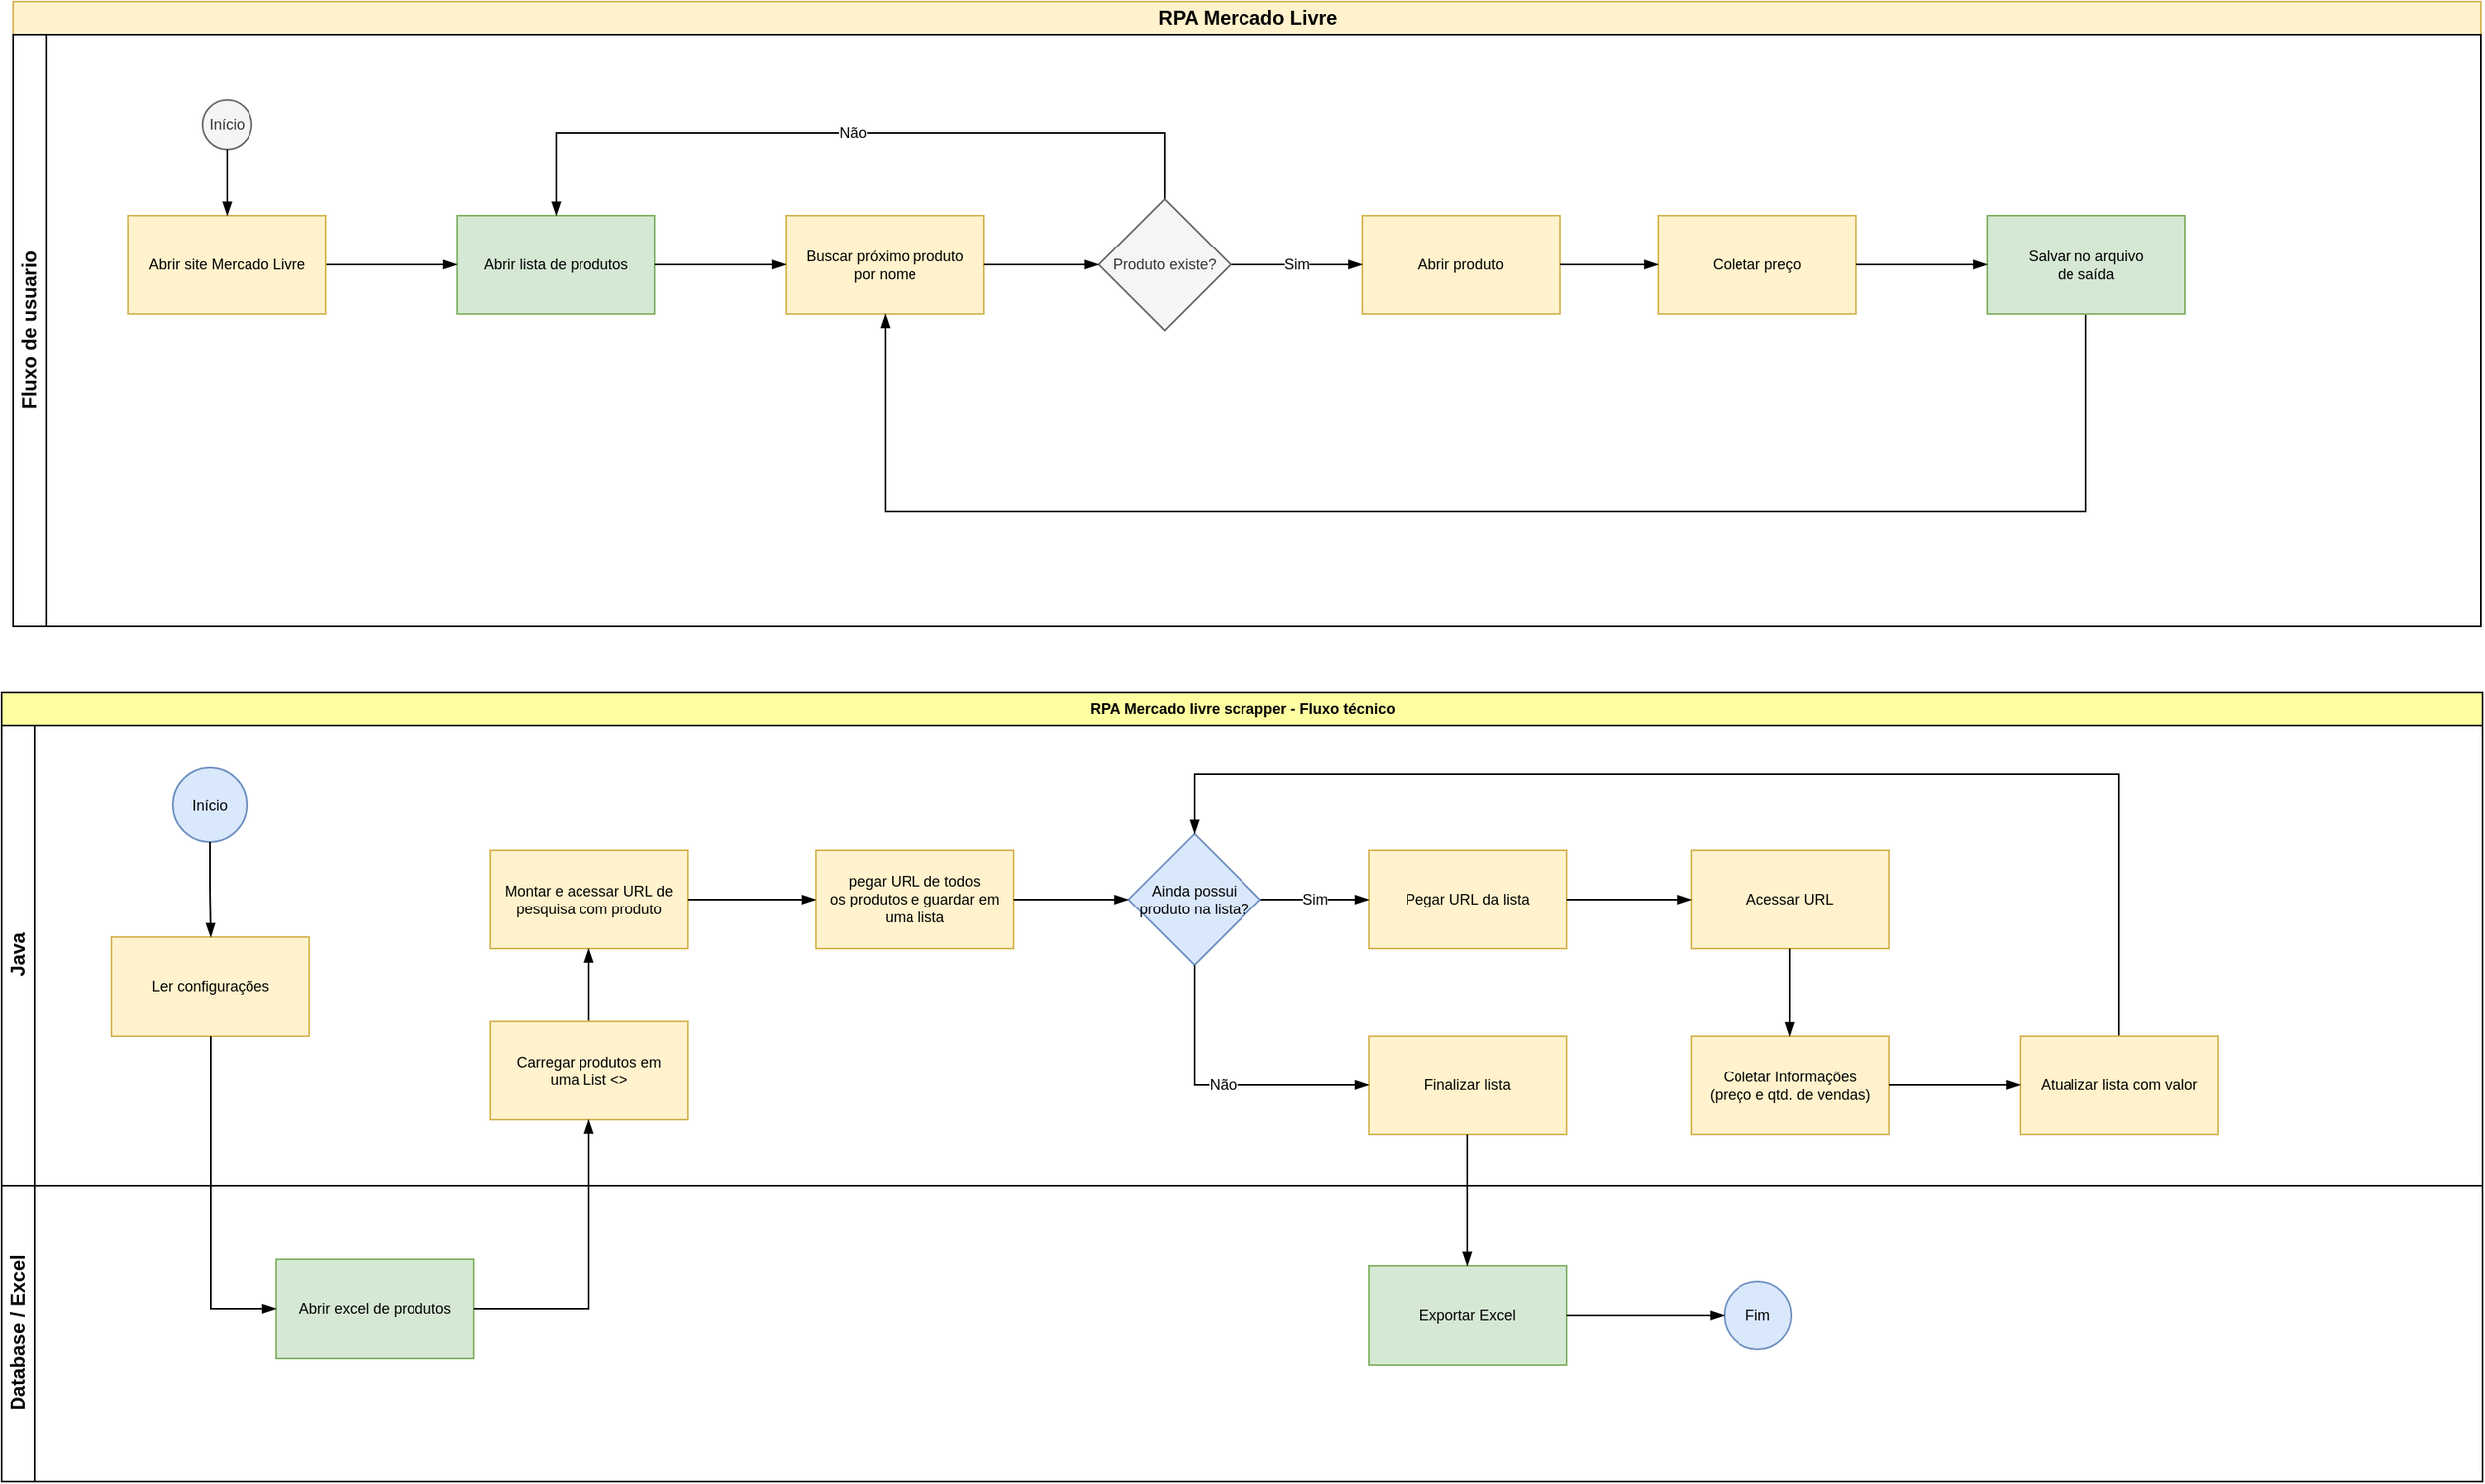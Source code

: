 <mxfile version="14.4.4" type="device"><diagram id="BO5vyU3b3o1w6_w5PiGU" name="Page-1"><mxGraphModel dx="2610" dy="1009" grid="1" gridSize="10" guides="1" tooltips="1" connect="1" arrows="1" fold="1" page="1" pageScale="1" pageWidth="827" pageHeight="1169" math="0" shadow="0"><root><mxCell id="0"/><mxCell id="1" parent="0"/><mxCell id="1NBbghI9bUqOljrwE6Go-1" value="RPA Mercado Livre" style="swimlane;html=1;childLayout=stackLayout;resizeParent=1;resizeParentMax=0;horizontal=1;startSize=20;horizontalStack=0;fillColor=#fff2cc;strokeColor=#d6b656;" vertex="1" parent="1"><mxGeometry x="-660" y="140" width="1500" height="380" as="geometry"/></mxCell><mxCell id="1NBbghI9bUqOljrwE6Go-2" value="Fluxo de usuario" style="swimlane;html=1;startSize=20;horizontal=0;" vertex="1" parent="1NBbghI9bUqOljrwE6Go-1"><mxGeometry y="20" width="1500" height="360" as="geometry"/></mxCell><mxCell id="1NBbghI9bUqOljrwE6Go-6" value="Início" style="ellipse;whiteSpace=wrap;html=1;fillColor=#f5f5f5;fontSize=9;strokeColor=#666666;fontColor=#333333;" vertex="1" parent="1NBbghI9bUqOljrwE6Go-2"><mxGeometry x="115" y="40" width="30" height="30" as="geometry"/></mxCell><mxCell id="1NBbghI9bUqOljrwE6Go-9" value="Abrir lista de produtos" style="whiteSpace=wrap;html=1;fontSize=9;fillColor=#d5e8d4;strokeColor=#82b366;" vertex="1" parent="1NBbghI9bUqOljrwE6Go-2"><mxGeometry x="270" y="110" width="120" height="60" as="geometry"/></mxCell><mxCell id="1NBbghI9bUqOljrwE6Go-12" value="Buscar próximo produto &lt;br&gt;por nome" style="whiteSpace=wrap;html=1;fontSize=9;fillColor=#fff2cc;strokeColor=#d6b656;" vertex="1" parent="1NBbghI9bUqOljrwE6Go-2"><mxGeometry x="470" y="110" width="120" height="60" as="geometry"/></mxCell><mxCell id="1NBbghI9bUqOljrwE6Go-13" value="" style="edgeStyle=orthogonalEdgeStyle;rounded=0;orthogonalLoop=1;jettySize=auto;html=1;endArrow=blockThin;endFill=1;fontSize=9;" edge="1" parent="1NBbghI9bUqOljrwE6Go-2" source="1NBbghI9bUqOljrwE6Go-9" target="1NBbghI9bUqOljrwE6Go-12"><mxGeometry relative="1" as="geometry"/></mxCell><mxCell id="1NBbghI9bUqOljrwE6Go-16" value="Abrir produto" style="whiteSpace=wrap;html=1;fontSize=9;fillColor=#fff2cc;strokeColor=#d6b656;" vertex="1" parent="1NBbghI9bUqOljrwE6Go-2"><mxGeometry x="820" y="110" width="120" height="60" as="geometry"/></mxCell><mxCell id="1NBbghI9bUqOljrwE6Go-17" value="Sim" style="edgeStyle=orthogonalEdgeStyle;rounded=0;orthogonalLoop=1;jettySize=auto;html=1;endArrow=blockThin;endFill=1;fontSize=9;exitX=1;exitY=0.5;exitDx=0;exitDy=0;" edge="1" parent="1NBbghI9bUqOljrwE6Go-2" source="1NBbghI9bUqOljrwE6Go-21" target="1NBbghI9bUqOljrwE6Go-16"><mxGeometry relative="1" as="geometry"><mxPoint x="780" y="140" as="sourcePoint"/></mxGeometry></mxCell><mxCell id="1NBbghI9bUqOljrwE6Go-20" style="edgeStyle=orthogonalEdgeStyle;rounded=0;orthogonalLoop=1;jettySize=auto;html=1;exitX=1;exitY=0.5;exitDx=0;exitDy=0;entryX=0;entryY=0.5;entryDx=0;entryDy=0;endArrow=blockThin;endFill=1;fontSize=9;" edge="1" parent="1NBbghI9bUqOljrwE6Go-2" source="1NBbghI9bUqOljrwE6Go-18" target="1NBbghI9bUqOljrwE6Go-9"><mxGeometry relative="1" as="geometry"/></mxCell><mxCell id="1NBbghI9bUqOljrwE6Go-18" value="Abrir site Mercado Livre" style="whiteSpace=wrap;html=1;fontSize=9;fillColor=#fff2cc;strokeColor=#d6b656;" vertex="1" parent="1NBbghI9bUqOljrwE6Go-2"><mxGeometry x="70" y="110" width="120" height="60" as="geometry"/></mxCell><mxCell id="1NBbghI9bUqOljrwE6Go-19" value="" style="edgeStyle=orthogonalEdgeStyle;rounded=0;orthogonalLoop=1;jettySize=auto;html=1;endArrow=blockThin;endFill=1;fontSize=9;" edge="1" parent="1NBbghI9bUqOljrwE6Go-2" source="1NBbghI9bUqOljrwE6Go-6" target="1NBbghI9bUqOljrwE6Go-18"><mxGeometry relative="1" as="geometry"/></mxCell><mxCell id="1NBbghI9bUqOljrwE6Go-23" value="Não" style="edgeStyle=orthogonalEdgeStyle;rounded=0;orthogonalLoop=1;jettySize=auto;html=1;endArrow=blockThin;endFill=1;fontSize=9;exitX=0.5;exitY=0;exitDx=0;exitDy=0;entryX=0.5;entryY=0;entryDx=0;entryDy=0;" edge="1" parent="1NBbghI9bUqOljrwE6Go-2" source="1NBbghI9bUqOljrwE6Go-21" target="1NBbghI9bUqOljrwE6Go-9"><mxGeometry relative="1" as="geometry"><mxPoint x="710" y="90" as="sourcePoint"/><mxPoint x="310" y="80" as="targetPoint"/><Array as="points"><mxPoint x="700" y="60"/><mxPoint x="330" y="60"/></Array></mxGeometry></mxCell><mxCell id="1NBbghI9bUqOljrwE6Go-21" value="Produto existe?" style="rhombus;whiteSpace=wrap;html=1;fontSize=9;fillColor=#f5f5f5;strokeColor=#666666;fontColor=#333333;" vertex="1" parent="1NBbghI9bUqOljrwE6Go-2"><mxGeometry x="660" y="100" width="80" height="80" as="geometry"/></mxCell><mxCell id="1NBbghI9bUqOljrwE6Go-22" value="" style="edgeStyle=orthogonalEdgeStyle;rounded=0;orthogonalLoop=1;jettySize=auto;html=1;endArrow=blockThin;endFill=1;fontSize=9;" edge="1" parent="1NBbghI9bUqOljrwE6Go-2" source="1NBbghI9bUqOljrwE6Go-12" target="1NBbghI9bUqOljrwE6Go-21"><mxGeometry relative="1" as="geometry"/></mxCell><mxCell id="1NBbghI9bUqOljrwE6Go-24" value="Coletar preço" style="whiteSpace=wrap;html=1;fontSize=9;fillColor=#fff2cc;strokeColor=#d6b656;" vertex="1" parent="1NBbghI9bUqOljrwE6Go-2"><mxGeometry x="1000" y="110" width="120" height="60" as="geometry"/></mxCell><mxCell id="1NBbghI9bUqOljrwE6Go-25" value="" style="edgeStyle=orthogonalEdgeStyle;rounded=0;orthogonalLoop=1;jettySize=auto;html=1;endArrow=blockThin;endFill=1;fontSize=9;" edge="1" parent="1NBbghI9bUqOljrwE6Go-2" source="1NBbghI9bUqOljrwE6Go-16" target="1NBbghI9bUqOljrwE6Go-24"><mxGeometry relative="1" as="geometry"/></mxCell><mxCell id="1NBbghI9bUqOljrwE6Go-28" style="edgeStyle=orthogonalEdgeStyle;rounded=0;orthogonalLoop=1;jettySize=auto;html=1;exitX=0.5;exitY=1;exitDx=0;exitDy=0;endArrow=blockThin;endFill=1;fontSize=9;entryX=0.5;entryY=1;entryDx=0;entryDy=0;" edge="1" parent="1" source="1NBbghI9bUqOljrwE6Go-26" target="1NBbghI9bUqOljrwE6Go-12"><mxGeometry relative="1" as="geometry"><mxPoint x="-130" y="370" as="targetPoint"/><Array as="points"><mxPoint x="600" y="450"/><mxPoint x="-130" y="450"/></Array></mxGeometry></mxCell><mxCell id="1NBbghI9bUqOljrwE6Go-26" value="Salvar no arquivo &lt;br&gt;de saída" style="whiteSpace=wrap;html=1;fontSize=9;fillColor=#d5e8d4;strokeColor=#82b366;" vertex="1" parent="1"><mxGeometry x="540" y="270" width="120" height="60" as="geometry"/></mxCell><mxCell id="1NBbghI9bUqOljrwE6Go-27" value="" style="edgeStyle=orthogonalEdgeStyle;rounded=0;orthogonalLoop=1;jettySize=auto;html=1;endArrow=blockThin;endFill=1;fontSize=9;" edge="1" parent="1" source="1NBbghI9bUqOljrwE6Go-24" target="1NBbghI9bUqOljrwE6Go-26"><mxGeometry relative="1" as="geometry"/></mxCell><mxCell id="1NBbghI9bUqOljrwE6Go-66" value="RPA Mercado livre scrapper - Fluxo técnico" style="swimlane;html=1;childLayout=stackLayout;resizeParent=1;resizeParentMax=0;horizontal=1;startSize=20;horizontalStack=0;fillColor=#FFFFA1;gradientColor=none;fontSize=9;" vertex="1" parent="1"><mxGeometry x="-667" y="560" width="1508" height="480" as="geometry"/></mxCell><mxCell id="1NBbghI9bUqOljrwE6Go-67" value="Java" style="swimlane;html=1;startSize=20;horizontal=0;" vertex="1" parent="1NBbghI9bUqOljrwE6Go-66"><mxGeometry y="20" width="1508" height="280" as="geometry"/></mxCell><mxCell id="1NBbghI9bUqOljrwE6Go-70" value="Início" style="ellipse;whiteSpace=wrap;html=1;fillColor=#dae8fc;fontSize=9;strokeColor=#6c8ebf;" vertex="1" parent="1NBbghI9bUqOljrwE6Go-67"><mxGeometry x="104" y="26" width="45" height="45" as="geometry"/></mxCell><mxCell id="1NBbghI9bUqOljrwE6Go-71" value="Ler configurações" style="whiteSpace=wrap;html=1;fontSize=9;strokeColor=#d6b656;fillColor=#fff2cc;" vertex="1" parent="1NBbghI9bUqOljrwE6Go-67"><mxGeometry x="67" y="129" width="120" height="60" as="geometry"/></mxCell><mxCell id="1NBbghI9bUqOljrwE6Go-72" value="" style="edgeStyle=orthogonalEdgeStyle;rounded=0;orthogonalLoop=1;jettySize=auto;html=1;endArrow=blockThin;endFill=1;fontSize=9;exitX=0.5;exitY=1;exitDx=0;exitDy=0;" edge="1" parent="1NBbghI9bUqOljrwE6Go-67" source="1NBbghI9bUqOljrwE6Go-70" target="1NBbghI9bUqOljrwE6Go-71"><mxGeometry relative="1" as="geometry"><mxPoint x="127" y="76" as="sourcePoint"/></mxGeometry></mxCell><mxCell id="1NBbghI9bUqOljrwE6Go-74" value="Montar e acessar URL de &lt;br&gt;pesquisa com produto" style="whiteSpace=wrap;html=1;fontSize=9;strokeColor=#d6b656;fillColor=#fff2cc;" vertex="1" parent="1NBbghI9bUqOljrwE6Go-67"><mxGeometry x="297" y="76" width="120" height="60" as="geometry"/></mxCell><mxCell id="1NBbghI9bUqOljrwE6Go-76" value="pegar URL de todos &lt;br&gt;os produtos e guardar em uma lista" style="whiteSpace=wrap;html=1;fontSize=9;strokeColor=#d6b656;fillColor=#fff2cc;" vertex="1" parent="1NBbghI9bUqOljrwE6Go-67"><mxGeometry x="495" y="76" width="120" height="60" as="geometry"/></mxCell><mxCell id="1NBbghI9bUqOljrwE6Go-77" value="" style="edgeStyle=orthogonalEdgeStyle;rounded=0;orthogonalLoop=1;jettySize=auto;html=1;endArrow=blockThin;endFill=1;fontSize=9;" edge="1" parent="1NBbghI9bUqOljrwE6Go-67" source="1NBbghI9bUqOljrwE6Go-74" target="1NBbghI9bUqOljrwE6Go-76"><mxGeometry relative="1" as="geometry"/></mxCell><mxCell id="1NBbghI9bUqOljrwE6Go-80" value="Pegar URL da lista" style="whiteSpace=wrap;html=1;fontSize=9;strokeColor=#d6b656;fillColor=#fff2cc;" vertex="1" parent="1NBbghI9bUqOljrwE6Go-67"><mxGeometry x="831" y="76" width="120" height="60" as="geometry"/></mxCell><mxCell id="1NBbghI9bUqOljrwE6Go-86" style="edgeStyle=orthogonalEdgeStyle;rounded=0;orthogonalLoop=1;jettySize=auto;html=1;exitX=0.5;exitY=0;exitDx=0;exitDy=0;entryX=0.5;entryY=1;entryDx=0;entryDy=0;endArrow=blockThin;endFill=1;fontSize=9;" edge="1" parent="1NBbghI9bUqOljrwE6Go-67" source="1NBbghI9bUqOljrwE6Go-84" target="1NBbghI9bUqOljrwE6Go-74"><mxGeometry relative="1" as="geometry"><mxPoint x="357" y="170" as="sourcePoint"/></mxGeometry></mxCell><mxCell id="1NBbghI9bUqOljrwE6Go-84" value="Carregar produtos em &lt;br&gt;uma List &amp;lt;&amp;gt;" style="whiteSpace=wrap;html=1;fontSize=9;strokeColor=#d6b656;fillColor=#fff2cc;" vertex="1" parent="1NBbghI9bUqOljrwE6Go-67"><mxGeometry x="297" y="180" width="120" height="60" as="geometry"/></mxCell><mxCell id="1NBbghI9bUqOljrwE6Go-93" value="Sim" style="edgeStyle=orthogonalEdgeStyle;rounded=0;orthogonalLoop=1;jettySize=auto;html=1;exitX=1;exitY=0.5;exitDx=0;exitDy=0;endArrow=blockThin;endFill=1;fontSize=9;" edge="1" parent="1NBbghI9bUqOljrwE6Go-67" source="1NBbghI9bUqOljrwE6Go-91" target="1NBbghI9bUqOljrwE6Go-80"><mxGeometry relative="1" as="geometry"/></mxCell><mxCell id="1NBbghI9bUqOljrwE6Go-91" value="Ainda possui produto na lista?" style="rhombus;whiteSpace=wrap;html=1;fontSize=9;strokeColor=#6c8ebf;fillColor=#dae8fc;" vertex="1" parent="1NBbghI9bUqOljrwE6Go-67"><mxGeometry x="685" y="66" width="80" height="80" as="geometry"/></mxCell><mxCell id="1NBbghI9bUqOljrwE6Go-92" value="" style="edgeStyle=orthogonalEdgeStyle;rounded=0;orthogonalLoop=1;jettySize=auto;html=1;endArrow=blockThin;endFill=1;fontSize=9;" edge="1" parent="1NBbghI9bUqOljrwE6Go-67" source="1NBbghI9bUqOljrwE6Go-76" target="1NBbghI9bUqOljrwE6Go-91"><mxGeometry relative="1" as="geometry"/></mxCell><mxCell id="1NBbghI9bUqOljrwE6Go-95" value="Acessar URL" style="whiteSpace=wrap;html=1;fontSize=9;strokeColor=#d6b656;fillColor=#fff2cc;" vertex="1" parent="1NBbghI9bUqOljrwE6Go-67"><mxGeometry x="1027" y="76" width="120" height="60" as="geometry"/></mxCell><mxCell id="1NBbghI9bUqOljrwE6Go-96" value="" style="edgeStyle=orthogonalEdgeStyle;rounded=0;orthogonalLoop=1;jettySize=auto;html=1;endArrow=blockThin;endFill=1;fontSize=9;" edge="1" parent="1NBbghI9bUqOljrwE6Go-67" source="1NBbghI9bUqOljrwE6Go-80" target="1NBbghI9bUqOljrwE6Go-95"><mxGeometry relative="1" as="geometry"/></mxCell><mxCell id="1NBbghI9bUqOljrwE6Go-97" value="Coletar Informações &lt;br&gt;(preço e qtd. de vendas)" style="whiteSpace=wrap;html=1;fontSize=9;strokeColor=#d6b656;fillColor=#fff2cc;" vertex="1" parent="1NBbghI9bUqOljrwE6Go-67"><mxGeometry x="1027" y="189" width="120" height="60" as="geometry"/></mxCell><mxCell id="1NBbghI9bUqOljrwE6Go-98" value="" style="edgeStyle=orthogonalEdgeStyle;rounded=0;orthogonalLoop=1;jettySize=auto;html=1;endArrow=blockThin;endFill=1;fontSize=9;" edge="1" parent="1NBbghI9bUqOljrwE6Go-67" source="1NBbghI9bUqOljrwE6Go-95" target="1NBbghI9bUqOljrwE6Go-97"><mxGeometry relative="1" as="geometry"/></mxCell><mxCell id="1NBbghI9bUqOljrwE6Go-109" style="edgeStyle=orthogonalEdgeStyle;rounded=0;orthogonalLoop=1;jettySize=auto;html=1;exitX=0.5;exitY=0;exitDx=0;exitDy=0;entryX=0.5;entryY=0;entryDx=0;entryDy=0;endArrow=blockThin;endFill=1;fontSize=9;" edge="1" parent="1NBbghI9bUqOljrwE6Go-67" source="1NBbghI9bUqOljrwE6Go-100" target="1NBbghI9bUqOljrwE6Go-91"><mxGeometry relative="1" as="geometry"><Array as="points"><mxPoint x="1287" y="30"/><mxPoint x="725" y="30"/></Array></mxGeometry></mxCell><mxCell id="1NBbghI9bUqOljrwE6Go-100" value="Atualizar lista com valor" style="whiteSpace=wrap;html=1;fontSize=9;strokeColor=#d6b656;fillColor=#fff2cc;" vertex="1" parent="1NBbghI9bUqOljrwE6Go-67"><mxGeometry x="1227" y="189" width="120" height="60" as="geometry"/></mxCell><mxCell id="1NBbghI9bUqOljrwE6Go-101" value="" style="edgeStyle=orthogonalEdgeStyle;rounded=0;orthogonalLoop=1;jettySize=auto;html=1;endArrow=blockThin;endFill=1;fontSize=9;" edge="1" parent="1NBbghI9bUqOljrwE6Go-67" source="1NBbghI9bUqOljrwE6Go-97" target="1NBbghI9bUqOljrwE6Go-100"><mxGeometry relative="1" as="geometry"/></mxCell><mxCell id="1NBbghI9bUqOljrwE6Go-103" value="Finalizar lista" style="whiteSpace=wrap;html=1;fontSize=9;strokeColor=#d6b656;fillColor=#fff2cc;" vertex="1" parent="1NBbghI9bUqOljrwE6Go-67"><mxGeometry x="831" y="189" width="120" height="60" as="geometry"/></mxCell><mxCell id="1NBbghI9bUqOljrwE6Go-104" value="Não" style="edgeStyle=orthogonalEdgeStyle;rounded=0;orthogonalLoop=1;jettySize=auto;html=1;endArrow=blockThin;endFill=1;fontSize=9;entryX=0;entryY=0.5;entryDx=0;entryDy=0;" edge="1" parent="1NBbghI9bUqOljrwE6Go-67" source="1NBbghI9bUqOljrwE6Go-91" target="1NBbghI9bUqOljrwE6Go-103"><mxGeometry relative="1" as="geometry"><mxPoint x="777" y="200" as="targetPoint"/><Array as="points"><mxPoint x="725" y="219"/></Array></mxGeometry></mxCell><mxCell id="1NBbghI9bUqOljrwE6Go-68" value="Database / Excel" style="swimlane;html=1;startSize=20;horizontal=0;" vertex="1" parent="1NBbghI9bUqOljrwE6Go-66"><mxGeometry y="300" width="1508" height="180" as="geometry"/></mxCell><mxCell id="1NBbghI9bUqOljrwE6Go-82" value="Abrir excel de produtos" style="whiteSpace=wrap;html=1;fontSize=9;strokeColor=#82b366;fillColor=#d5e8d4;" vertex="1" parent="1NBbghI9bUqOljrwE6Go-68"><mxGeometry x="167" y="45" width="120" height="60" as="geometry"/></mxCell><mxCell id="1NBbghI9bUqOljrwE6Go-105" value="Exportar Excel" style="whiteSpace=wrap;html=1;fontSize=9;strokeColor=#82b366;fillColor=#d5e8d4;" vertex="1" parent="1NBbghI9bUqOljrwE6Go-68"><mxGeometry x="831" y="49" width="120" height="60" as="geometry"/></mxCell><mxCell id="1NBbghI9bUqOljrwE6Go-107" value="Fim" style="ellipse;whiteSpace=wrap;html=1;fontSize=9;strokeColor=#6c8ebf;fillColor=#dae8fc;" vertex="1" parent="1NBbghI9bUqOljrwE6Go-68"><mxGeometry x="1047" y="58.5" width="41" height="41" as="geometry"/></mxCell><mxCell id="1NBbghI9bUqOljrwE6Go-108" value="" style="edgeStyle=orthogonalEdgeStyle;rounded=0;orthogonalLoop=1;jettySize=auto;html=1;endArrow=blockThin;endFill=1;fontSize=9;" edge="1" parent="1NBbghI9bUqOljrwE6Go-68" source="1NBbghI9bUqOljrwE6Go-105" target="1NBbghI9bUqOljrwE6Go-107"><mxGeometry relative="1" as="geometry"/></mxCell><mxCell id="1NBbghI9bUqOljrwE6Go-83" value="" style="edgeStyle=orthogonalEdgeStyle;rounded=0;orthogonalLoop=1;jettySize=auto;html=1;endArrow=blockThin;endFill=1;fontSize=9;entryX=0;entryY=0.5;entryDx=0;entryDy=0;" edge="1" parent="1NBbghI9bUqOljrwE6Go-66" source="1NBbghI9bUqOljrwE6Go-71" target="1NBbghI9bUqOljrwE6Go-82"><mxGeometry relative="1" as="geometry"><mxPoint x="329" y="80" as="targetPoint"/></mxGeometry></mxCell><mxCell id="1NBbghI9bUqOljrwE6Go-85" value="" style="edgeStyle=orthogonalEdgeStyle;rounded=0;orthogonalLoop=1;jettySize=auto;html=1;endArrow=blockThin;endFill=1;fontSize=9;" edge="1" parent="1NBbghI9bUqOljrwE6Go-66" source="1NBbghI9bUqOljrwE6Go-82" target="1NBbghI9bUqOljrwE6Go-84"><mxGeometry relative="1" as="geometry"/></mxCell><mxCell id="1NBbghI9bUqOljrwE6Go-106" value="" style="edgeStyle=orthogonalEdgeStyle;rounded=0;orthogonalLoop=1;jettySize=auto;html=1;endArrow=blockThin;endFill=1;fontSize=9;" edge="1" parent="1NBbghI9bUqOljrwE6Go-66" source="1NBbghI9bUqOljrwE6Go-103" target="1NBbghI9bUqOljrwE6Go-105"><mxGeometry relative="1" as="geometry"/></mxCell></root></mxGraphModel></diagram></mxfile>
